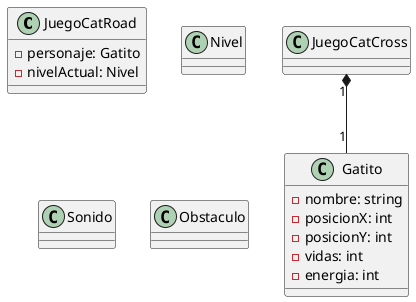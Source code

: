 @startuml diagrama

class JuegoCatRoad {
    - personaje: Gatito
    - nivelActual: Nivel 
}

class Gatito {
    - nombre: string
    - posicionX: int
    - posicionY: int
    - vidas: int
    - energia: int
    
}

class Nivel{

}

class Sonido{

}

class Obstaculo {
    
}
JuegoCatCross "1" *-- "1" Gatito


@enduml 